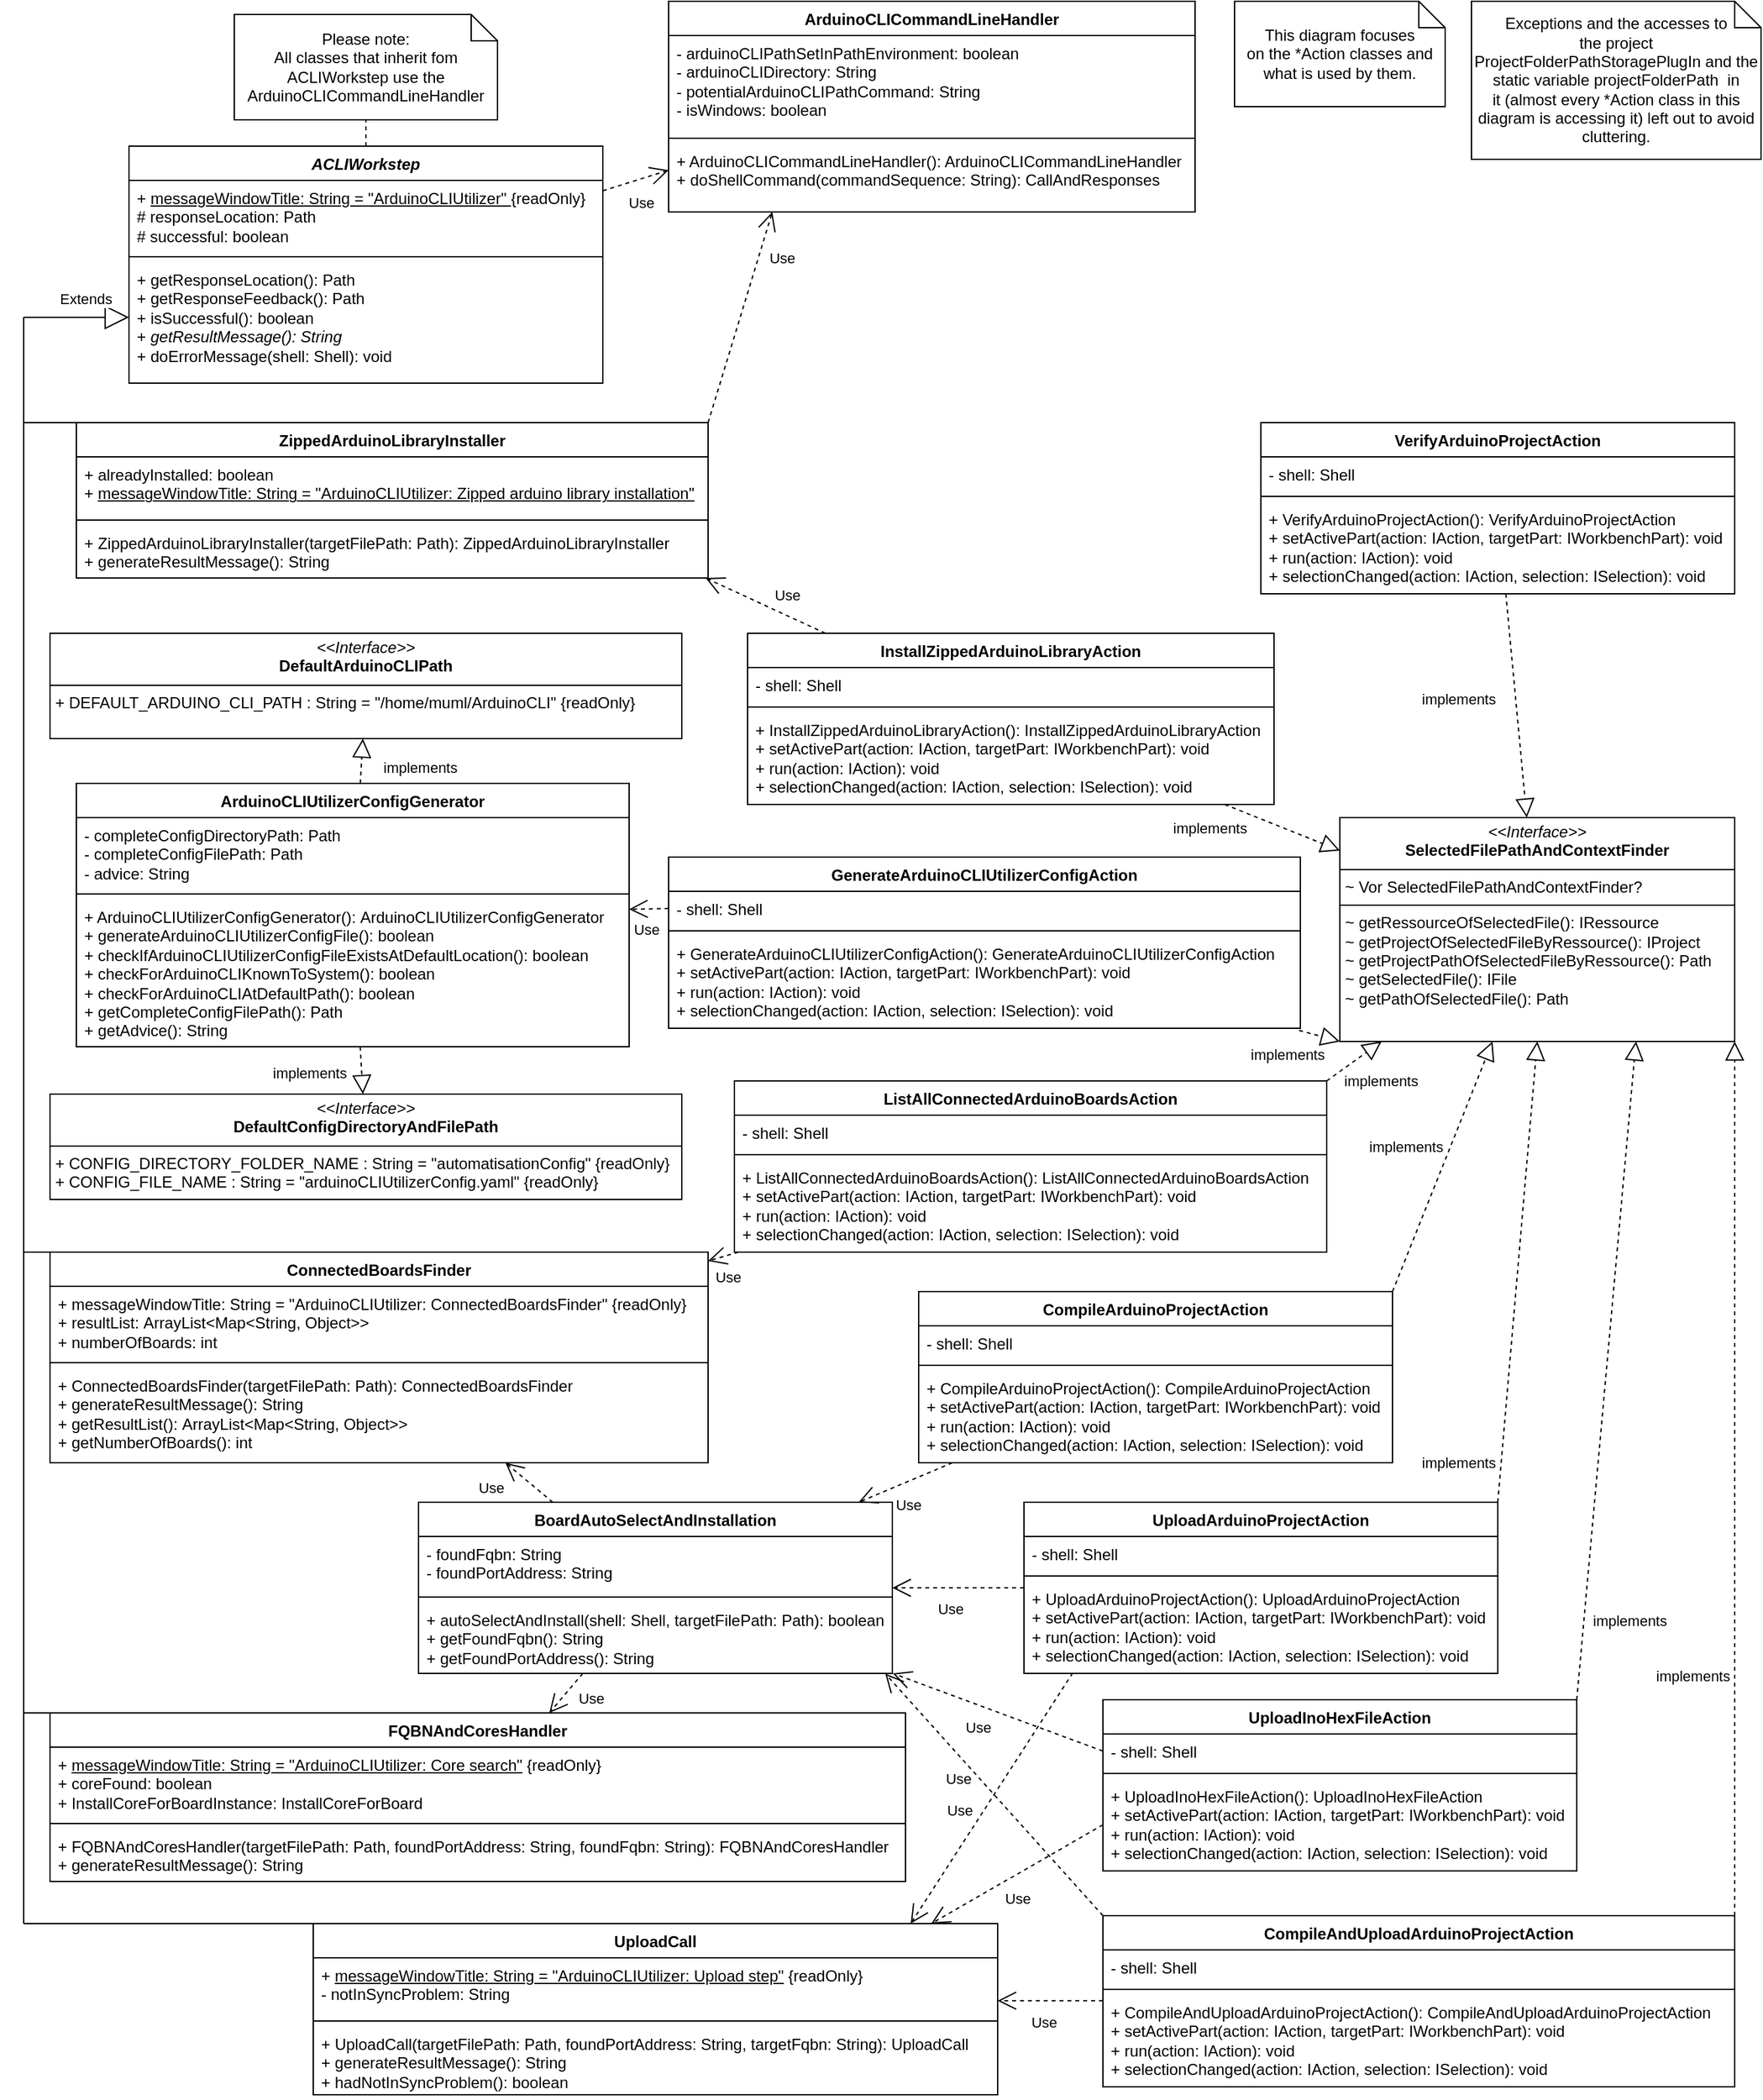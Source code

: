 <mxfile version="24.2.5" type="device">
  <diagram name="Page-1" id="c4acf3e9-155e-7222-9cf6-157b1a14988f">
    <mxGraphModel dx="712" dy="2029" grid="1" gridSize="10" guides="1" tooltips="1" connect="1" arrows="1" fold="1" page="1" pageScale="1" pageWidth="850" pageHeight="1100" background="none" math="0" shadow="0">
      <root>
        <mxCell id="0" />
        <mxCell id="1" parent="0" />
        <mxCell id="fb7qDsoBfBqJsrEPXAHY-73" value="&lt;p style=&quot;margin:0px;margin-top:4px;text-align:center;&quot;&gt;&lt;i&gt;&amp;lt;&amp;lt;Interface&amp;gt;&amp;gt;&lt;/i&gt;&lt;br&gt;&lt;b&gt;DefaultConfigDirectoryAndFilePath&lt;/b&gt;&lt;br&gt;&lt;/p&gt;&lt;hr size=&quot;1&quot; style=&quot;border-style:solid;&quot;&gt;&lt;p style=&quot;margin:0px;margin-left:4px;&quot;&gt;&lt;span style=&quot;background-color: initial;&quot;&gt;+ CONFIG_DIRECTORY_FOLDER_NAME : String = &quot;automatisationConfig&quot; {readOnly}&lt;/span&gt;&lt;br&gt;&lt;/p&gt;&lt;p style=&quot;margin:0px;margin-left:4px;&quot;&gt;+ CONFIG_FILE_NAME : String = &quot;arduinoCLIUtilizerConfig.yaml&quot; {readOnly}&lt;/p&gt;" style="verticalAlign=top;align=left;overflow=fill;html=1;whiteSpace=wrap;" parent="1" vertex="1">
          <mxGeometry x="1220" y="10" width="480" height="80" as="geometry" />
        </mxCell>
        <mxCell id="fb7qDsoBfBqJsrEPXAHY-100" value="This diagram focuses&lt;div&gt;on the *Action classes and what is used by them.&lt;/div&gt;" style="shape=note;size=20;whiteSpace=wrap;html=1;" parent="1" vertex="1">
          <mxGeometry x="2120" y="-820" width="160" height="80" as="geometry" />
        </mxCell>
        <mxCell id="fb7qDsoBfBqJsrEPXAHY-134" value="ConnectedBoardsFinder" style="swimlane;fontStyle=1;align=center;verticalAlign=top;childLayout=stackLayout;horizontal=1;startSize=26;horizontalStack=0;resizeParent=1;resizeParentMax=0;resizeLast=0;collapsible=1;marginBottom=0;whiteSpace=wrap;html=1;" parent="1" vertex="1">
          <mxGeometry x="1220" y="130" width="500" height="160" as="geometry" />
        </mxCell>
        <mxCell id="fb7qDsoBfBqJsrEPXAHY-135" value="+ messageWindowTitle: String = &quot;ArduinoCLIUtilizer: ConnectedBoardsFinder&quot; {readOnly}&lt;div&gt;+ resultList:&amp;nbsp;ArrayList&amp;lt;Map&amp;lt;String, Object&amp;gt;&amp;gt;&lt;/div&gt;&lt;div&gt;+ numberOfBoards: int&lt;/div&gt;" style="text;strokeColor=none;fillColor=none;align=left;verticalAlign=top;spacingLeft=4;spacingRight=4;overflow=hidden;rotatable=0;points=[[0,0.5],[1,0.5]];portConstraint=eastwest;whiteSpace=wrap;html=1;" parent="fb7qDsoBfBqJsrEPXAHY-134" vertex="1">
          <mxGeometry y="26" width="500" height="54" as="geometry" />
        </mxCell>
        <mxCell id="fb7qDsoBfBqJsrEPXAHY-136" value="" style="line;strokeWidth=1;fillColor=none;align=left;verticalAlign=middle;spacingTop=-1;spacingLeft=3;spacingRight=3;rotatable=0;labelPosition=right;points=[];portConstraint=eastwest;strokeColor=inherit;" parent="fb7qDsoBfBqJsrEPXAHY-134" vertex="1">
          <mxGeometry y="80" width="500" height="8" as="geometry" />
        </mxCell>
        <mxCell id="fb7qDsoBfBqJsrEPXAHY-137" value="+ ConnectedBoardsFinder(targetFilePath: Path): ConnectedBoardsFinder&lt;div&gt;+ generateResultMessage(): String&lt;br&gt;&lt;/div&gt;&lt;div&gt;+ getResultList():&amp;nbsp;ArrayList&amp;lt;Map&amp;lt;String, Object&amp;gt;&amp;gt;&lt;/div&gt;&lt;div&gt;+ getNumberOfBoards(): int&lt;/div&gt;" style="text;strokeColor=none;fillColor=none;align=left;verticalAlign=top;spacingLeft=4;spacingRight=4;overflow=hidden;rotatable=0;points=[[0,0.5],[1,0.5]];portConstraint=eastwest;whiteSpace=wrap;html=1;" parent="fb7qDsoBfBqJsrEPXAHY-134" vertex="1">
          <mxGeometry y="88" width="500" height="72" as="geometry" />
        </mxCell>
        <mxCell id="fb7qDsoBfBqJsrEPXAHY-140" value="FQBNAndCoresHandler" style="swimlane;fontStyle=1;align=center;verticalAlign=top;childLayout=stackLayout;horizontal=1;startSize=26;horizontalStack=0;resizeParent=1;resizeParentMax=0;resizeLast=0;collapsible=1;marginBottom=0;whiteSpace=wrap;html=1;" parent="1" vertex="1">
          <mxGeometry x="1220" y="480" width="650" height="128" as="geometry" />
        </mxCell>
        <mxCell id="fb7qDsoBfBqJsrEPXAHY-141" value="+ &lt;u&gt;messageWindowTitle: String = &quot;ArduinoCLIUtilizer: Core search&quot;&lt;/u&gt; {readOnly}&lt;div&gt;+ coreFound: boolean&lt;/div&gt;&lt;div&gt;+&amp;nbsp;InstallCoreForBoardInstance:&amp;nbsp;InstallCoreForBoard&lt;/div&gt;" style="text;strokeColor=none;fillColor=none;align=left;verticalAlign=top;spacingLeft=4;spacingRight=4;overflow=hidden;rotatable=0;points=[[0,0.5],[1,0.5]];portConstraint=eastwest;whiteSpace=wrap;html=1;" parent="fb7qDsoBfBqJsrEPXAHY-140" vertex="1">
          <mxGeometry y="26" width="650" height="54" as="geometry" />
        </mxCell>
        <mxCell id="fb7qDsoBfBqJsrEPXAHY-142" value="" style="line;strokeWidth=1;fillColor=none;align=left;verticalAlign=middle;spacingTop=-1;spacingLeft=3;spacingRight=3;rotatable=0;labelPosition=right;points=[];portConstraint=eastwest;strokeColor=inherit;" parent="fb7qDsoBfBqJsrEPXAHY-140" vertex="1">
          <mxGeometry y="80" width="650" height="8" as="geometry" />
        </mxCell>
        <mxCell id="fb7qDsoBfBqJsrEPXAHY-143" value="+ FQBNAndCoresHandler(targetFilePath: Path, foundPortAddress: String, foundFqbn: String): FQBNAndCoresHandler&lt;div&gt;+ generateResultMessage(): String&lt;br&gt;&lt;/div&gt;" style="text;strokeColor=none;fillColor=none;align=left;verticalAlign=top;spacingLeft=4;spacingRight=4;overflow=hidden;rotatable=0;points=[[0,0.5],[1,0.5]];portConstraint=eastwest;whiteSpace=wrap;html=1;" parent="fb7qDsoBfBqJsrEPXAHY-140" vertex="1">
          <mxGeometry y="88" width="650" height="40" as="geometry" />
        </mxCell>
        <mxCell id="fb7qDsoBfBqJsrEPXAHY-145" value="Please note:&lt;div&gt;All classes that inherit fom ACLIWorkstep use the ArduinoCLICommandLineHandler&lt;/div&gt;" style="shape=note;size=20;whiteSpace=wrap;html=1;" parent="1" vertex="1">
          <mxGeometry x="1360" y="-810" width="200" height="80" as="geometry" />
        </mxCell>
        <mxCell id="fb7qDsoBfBqJsrEPXAHY-147" value="" style="endArrow=none;dashed=1;html=1;rounded=0;" parent="1" source="PB90sreJ_Cs1K-A4sm1Q-88" target="fb7qDsoBfBqJsrEPXAHY-145" edge="1">
          <mxGeometry width="50" height="50" relative="1" as="geometry">
            <mxPoint x="400" y="-20" as="sourcePoint" />
            <mxPoint x="1140" y="260" as="targetPoint" />
          </mxGeometry>
        </mxCell>
        <mxCell id="PB90sreJ_Cs1K-A4sm1Q-1" value="ArduinoCLIUtilizerConfigGenerator" style="swimlane;fontStyle=1;align=center;verticalAlign=top;childLayout=stackLayout;horizontal=1;startSize=26;horizontalStack=0;resizeParent=1;resizeParentMax=0;resizeLast=0;collapsible=1;marginBottom=0;whiteSpace=wrap;html=1;" parent="1" vertex="1">
          <mxGeometry x="1240" y="-226" width="420" height="200" as="geometry" />
        </mxCell>
        <mxCell id="PB90sreJ_Cs1K-A4sm1Q-2" value="-&amp;nbsp;completeConfigDirectoryPath: Path&lt;div&gt;-&amp;nbsp;completeConfigFilePath: Path&lt;/div&gt;&lt;div&gt;- advice: String&lt;/div&gt;" style="text;strokeColor=none;fillColor=none;align=left;verticalAlign=top;spacingLeft=4;spacingRight=4;overflow=hidden;rotatable=0;points=[[0,0.5],[1,0.5]];portConstraint=eastwest;whiteSpace=wrap;html=1;" parent="PB90sreJ_Cs1K-A4sm1Q-1" vertex="1">
          <mxGeometry y="26" width="420" height="54" as="geometry" />
        </mxCell>
        <mxCell id="PB90sreJ_Cs1K-A4sm1Q-3" value="" style="line;strokeWidth=1;fillColor=none;align=left;verticalAlign=middle;spacingTop=-1;spacingLeft=3;spacingRight=3;rotatable=0;labelPosition=right;points=[];portConstraint=eastwest;strokeColor=inherit;" parent="PB90sreJ_Cs1K-A4sm1Q-1" vertex="1">
          <mxGeometry y="80" width="420" height="8" as="geometry" />
        </mxCell>
        <mxCell id="PB90sreJ_Cs1K-A4sm1Q-4" value="+ ArduinoCLIUtilizerConfigGenerator():&amp;nbsp;ArduinoCLIUtilizerConfigGenerator&lt;div&gt;+ generateArduinoCLIUtilizerConfigFile(): boolean&lt;/div&gt;&lt;div&gt;+ checkIfArduinoCLIUtilizerConfigFileExistsAtDefaultLocation(): boolean&lt;/div&gt;&lt;div&gt;+ checkForArduinoCLIKnownToSystem(): boolean&lt;br&gt;&lt;/div&gt;&lt;div&gt;+ checkForArduinoCLIAtDefaultPath(): boolean&lt;/div&gt;&lt;div&gt;+&amp;nbsp;getCompleteConfigFilePath(): Path&lt;/div&gt;+ getAdvice(): String" style="text;strokeColor=none;fillColor=none;align=left;verticalAlign=top;spacingLeft=4;spacingRight=4;overflow=hidden;rotatable=0;points=[[0,0.5],[1,0.5]];portConstraint=eastwest;whiteSpace=wrap;html=1;" parent="PB90sreJ_Cs1K-A4sm1Q-1" vertex="1">
          <mxGeometry y="88" width="420" height="112" as="geometry" />
        </mxCell>
        <mxCell id="PB90sreJ_Cs1K-A4sm1Q-5" value="implements" style="endArrow=block;dashed=1;endFill=0;endSize=12;html=1;rounded=0;verticalAlign=middle;" parent="1" source="PB90sreJ_Cs1K-A4sm1Q-1" target="fb7qDsoBfBqJsrEPXAHY-71" edge="1">
          <mxGeometry x="-0.158" y="-44" width="160" relative="1" as="geometry">
            <mxPoint x="1455.758" y="-230" as="sourcePoint" />
            <mxPoint x="890" y="-210" as="targetPoint" />
            <mxPoint as="offset" />
          </mxGeometry>
        </mxCell>
        <mxCell id="PB90sreJ_Cs1K-A4sm1Q-6" value="implements" style="endArrow=block;dashed=1;endFill=0;endSize=12;html=1;rounded=0;verticalAlign=middle;" parent="1" source="PB90sreJ_Cs1K-A4sm1Q-1" target="fb7qDsoBfBqJsrEPXAHY-73" edge="1">
          <mxGeometry y="-40" width="160" relative="1" as="geometry">
            <mxPoint x="1690" y="-250" as="sourcePoint" />
            <mxPoint x="1875" y="-430" as="targetPoint" />
            <mxPoint as="offset" />
          </mxGeometry>
        </mxCell>
        <mxCell id="PB90sreJ_Cs1K-A4sm1Q-7" value="GenerateArduinoCLIUtilizerConfigAction" style="swimlane;fontStyle=1;align=center;verticalAlign=top;childLayout=stackLayout;horizontal=1;startSize=26;horizontalStack=0;resizeParent=1;resizeParentMax=0;resizeLast=0;collapsible=1;marginBottom=0;whiteSpace=wrap;html=1;" parent="1" vertex="1">
          <mxGeometry x="1690" y="-170" width="480" height="130" as="geometry" />
        </mxCell>
        <mxCell id="PB90sreJ_Cs1K-A4sm1Q-8" value="- shell: Shell" style="text;strokeColor=none;fillColor=none;align=left;verticalAlign=top;spacingLeft=4;spacingRight=4;overflow=hidden;rotatable=0;points=[[0,0.5],[1,0.5]];portConstraint=eastwest;whiteSpace=wrap;html=1;" parent="PB90sreJ_Cs1K-A4sm1Q-7" vertex="1">
          <mxGeometry y="26" width="480" height="26" as="geometry" />
        </mxCell>
        <mxCell id="PB90sreJ_Cs1K-A4sm1Q-9" value="" style="line;strokeWidth=1;fillColor=none;align=left;verticalAlign=middle;spacingTop=-1;spacingLeft=3;spacingRight=3;rotatable=0;labelPosition=right;points=[];portConstraint=eastwest;strokeColor=inherit;" parent="PB90sreJ_Cs1K-A4sm1Q-7" vertex="1">
          <mxGeometry y="52" width="480" height="8" as="geometry" />
        </mxCell>
        <mxCell id="PB90sreJ_Cs1K-A4sm1Q-10" value="+ GenerateArduinoCLIUtilizerConfigAction():&amp;nbsp;GenerateArduinoCLIUtilizerConfigAction&lt;div&gt;+&amp;nbsp;setActivePart(action:&amp;nbsp;&lt;span style=&quot;background-color: initial;&quot;&gt;IAction&lt;/span&gt;&lt;span style=&quot;background-color: initial;&quot;&gt;, targetPart:&amp;nbsp;&lt;/span&gt;&lt;span style=&quot;background-color: initial;&quot;&gt;IWorkbenchPart&lt;/span&gt;&lt;span style=&quot;background-color: initial;&quot;&gt;): void&lt;/span&gt;&lt;/div&gt;&lt;div&gt;+ run(action:&amp;nbsp;&lt;span style=&quot;background-color: initial;&quot;&gt;IAction&lt;/span&gt;&lt;span style=&quot;background-color: initial;&quot;&gt;): void&lt;/span&gt;&lt;/div&gt;&lt;div&gt;+&amp;nbsp;selectionChanged(action:&amp;nbsp;&lt;span style=&quot;background-color: initial;&quot;&gt;IAction&lt;/span&gt;&lt;span style=&quot;background-color: initial;&quot;&gt;, selection:&amp;nbsp;&lt;/span&gt;&lt;span style=&quot;background-color: initial;&quot;&gt;ISelection&lt;/span&gt;&lt;span style=&quot;background-color: initial;&quot;&gt;): void&lt;/span&gt;&lt;/div&gt;" style="text;strokeColor=none;fillColor=none;align=left;verticalAlign=top;spacingLeft=4;spacingRight=4;overflow=hidden;rotatable=0;points=[[0,0.5],[1,0.5]];portConstraint=eastwest;whiteSpace=wrap;html=1;" parent="PB90sreJ_Cs1K-A4sm1Q-7" vertex="1">
          <mxGeometry y="60" width="480" height="70" as="geometry" />
        </mxCell>
        <mxCell id="PB90sreJ_Cs1K-A4sm1Q-11" value="Use" style="endArrow=open;endSize=12;dashed=1;html=1;rounded=0;exitX=0;exitY=0.5;exitDx=0;exitDy=0;" parent="1" source="PB90sreJ_Cs1K-A4sm1Q-8" target="PB90sreJ_Cs1K-A4sm1Q-1" edge="1">
          <mxGeometry x="0.12" y="16" width="160" relative="1" as="geometry">
            <mxPoint x="1550" y="-40" as="sourcePoint" />
            <mxPoint x="1590" y="-200" as="targetPoint" />
            <mxPoint as="offset" />
          </mxGeometry>
        </mxCell>
        <mxCell id="PB90sreJ_Cs1K-A4sm1Q-13" value="&lt;p style=&quot;margin:0px;margin-top:4px;text-align:center;&quot;&gt;&lt;i&gt;&amp;lt;&amp;lt;Interface&amp;gt;&amp;gt;&lt;/i&gt;&lt;br&gt;&lt;b&gt;SelectedFilePathAndContextFinder&lt;/b&gt;&lt;br&gt;&lt;/p&gt;&lt;hr size=&quot;1&quot; style=&quot;border-style:solid;&quot;&gt;&lt;p style=&quot;margin:0px;margin-left:4px;&quot;&gt;~ Vor&amp;nbsp;SelectedFilePathAndContextFinder?&lt;/p&gt;&lt;hr size=&quot;1&quot; style=&quot;border-style:solid;&quot;&gt;&lt;p style=&quot;margin:0px;margin-left:4px;&quot;&gt;~&amp;nbsp;&lt;span style=&quot;background-color: initial;&quot;&gt;getRessourceOfSelectedFile(): IRessource&lt;/span&gt;&lt;/p&gt;&lt;p style=&quot;margin:0px;margin-left:4px;&quot;&gt;&lt;span style=&quot;background-color: initial;&quot;&gt;~&amp;nbsp;&lt;/span&gt;&lt;span style=&quot;background-color: initial;&quot;&gt;getProjectOfSelectedFileByRessource(): IProject&lt;/span&gt;&lt;/p&gt;&lt;p style=&quot;margin:0px;margin-left:4px;&quot;&gt;&lt;span style=&quot;background-color: initial;&quot;&gt;~&amp;nbsp;&lt;/span&gt;&lt;span style=&quot;background-color: initial;&quot;&gt;getProjectPathOfSelectedFileByRessource(): Path&lt;/span&gt;&lt;/p&gt;&lt;p style=&quot;margin:0px;margin-left:4px;&quot;&gt;&lt;span style=&quot;background-color: initial;&quot;&gt;~&amp;nbsp;&lt;/span&gt;&lt;span style=&quot;background-color: initial;&quot;&gt;getSelectedFile(): IFile&lt;/span&gt;&lt;/p&gt;&lt;p style=&quot;margin:0px;margin-left:4px;&quot;&gt;&lt;span style=&quot;background-color: initial;&quot;&gt;~&amp;nbsp;&lt;/span&gt;&lt;span style=&quot;background-color: initial;&quot;&gt;getPathOfSelectedFile(): Path&lt;/span&gt;&lt;/p&gt;" style="verticalAlign=top;align=left;overflow=fill;html=1;whiteSpace=wrap;" parent="1" vertex="1">
          <mxGeometry x="2200" y="-200" width="300" height="170" as="geometry" />
        </mxCell>
        <mxCell id="PB90sreJ_Cs1K-A4sm1Q-15" value="implements" style="endArrow=block;dashed=1;endFill=0;endSize=12;html=1;rounded=0;entryX=0;entryY=1;entryDx=0;entryDy=0;verticalAlign=middle;exitX=0.998;exitY=1.023;exitDx=0;exitDy=0;exitPerimeter=0;" parent="1" source="PB90sreJ_Cs1K-A4sm1Q-10" target="PB90sreJ_Cs1K-A4sm1Q-13" edge="1">
          <mxGeometry x="-1" y="-20" width="160" relative="1" as="geometry">
            <mxPoint x="1860" y="-390" as="sourcePoint" />
            <mxPoint x="1875" y="-430" as="targetPoint" />
            <mxPoint x="-4" y="-1" as="offset" />
          </mxGeometry>
        </mxCell>
        <mxCell id="PB90sreJ_Cs1K-A4sm1Q-16" value="BoardAutoSelectAndInstallation" style="swimlane;fontStyle=1;align=center;verticalAlign=top;childLayout=stackLayout;horizontal=1;startSize=26;horizontalStack=0;resizeParent=1;resizeParentMax=0;resizeLast=0;collapsible=1;marginBottom=0;whiteSpace=wrap;html=1;" parent="1" vertex="1">
          <mxGeometry x="1500" y="320" width="360" height="130" as="geometry" />
        </mxCell>
        <mxCell id="PB90sreJ_Cs1K-A4sm1Q-17" value="&lt;div&gt;-&amp;nbsp;foundFqbn: String&lt;/div&gt;- foundPortAddress: String" style="text;strokeColor=none;fillColor=none;align=left;verticalAlign=top;spacingLeft=4;spacingRight=4;overflow=hidden;rotatable=0;points=[[0,0.5],[1,0.5]];portConstraint=eastwest;whiteSpace=wrap;html=1;" parent="PB90sreJ_Cs1K-A4sm1Q-16" vertex="1">
          <mxGeometry y="26" width="360" height="42" as="geometry" />
        </mxCell>
        <mxCell id="PB90sreJ_Cs1K-A4sm1Q-18" value="" style="line;strokeWidth=1;fillColor=none;align=left;verticalAlign=middle;spacingTop=-1;spacingLeft=3;spacingRight=3;rotatable=0;labelPosition=right;points=[];portConstraint=eastwest;strokeColor=inherit;" parent="PB90sreJ_Cs1K-A4sm1Q-16" vertex="1">
          <mxGeometry y="68" width="360" height="8" as="geometry" />
        </mxCell>
        <mxCell id="PB90sreJ_Cs1K-A4sm1Q-19" value="+ autoSelectAndInstall(shell: Shell, targetFilePath: Path):&amp;nbsp;boolean&lt;div&gt;+ getF&lt;span style=&quot;background-color: initial;&quot;&gt;oundFqbn(): String&lt;/span&gt;&lt;br&gt;&lt;/div&gt;&lt;div&gt;&lt;span style=&quot;background-color: initial;&quot;&gt;+ getF&lt;/span&gt;&lt;span style=&quot;background-color: initial;&quot;&gt;oundPortAddress(): String&lt;/span&gt;&lt;/div&gt;" style="text;strokeColor=none;fillColor=none;align=left;verticalAlign=top;spacingLeft=4;spacingRight=4;overflow=hidden;rotatable=0;points=[[0,0.5],[1,0.5]];portConstraint=eastwest;whiteSpace=wrap;html=1;" parent="PB90sreJ_Cs1K-A4sm1Q-16" vertex="1">
          <mxGeometry y="76" width="360" height="54" as="geometry" />
        </mxCell>
        <mxCell id="PB90sreJ_Cs1K-A4sm1Q-20" value="Use" style="endArrow=open;endSize=12;dashed=1;html=1;rounded=0;" parent="1" source="PB90sreJ_Cs1K-A4sm1Q-16" target="fb7qDsoBfBqJsrEPXAHY-134" edge="1">
          <mxGeometry x="0.827" y="22" width="160" relative="1" as="geometry">
            <mxPoint x="1540" y="180" as="sourcePoint" />
            <mxPoint x="1340" y="293" as="targetPoint" />
            <mxPoint as="offset" />
          </mxGeometry>
        </mxCell>
        <mxCell id="PB90sreJ_Cs1K-A4sm1Q-21" value="Use" style="endArrow=open;endSize=12;dashed=1;html=1;rounded=0;" parent="1" source="PB90sreJ_Cs1K-A4sm1Q-16" target="fb7qDsoBfBqJsrEPXAHY-140" edge="1">
          <mxGeometry x="-0.495" y="17" width="160" relative="1" as="geometry">
            <mxPoint x="1569" y="170" as="sourcePoint" />
            <mxPoint x="1350" y="303" as="targetPoint" />
            <mxPoint as="offset" />
          </mxGeometry>
        </mxCell>
        <mxCell id="PB90sreJ_Cs1K-A4sm1Q-22" value="CompileAndUploadArduinoProjectAction" style="swimlane;fontStyle=1;align=center;verticalAlign=top;childLayout=stackLayout;horizontal=1;startSize=26;horizontalStack=0;resizeParent=1;resizeParentMax=0;resizeLast=0;collapsible=1;marginBottom=0;whiteSpace=wrap;html=1;" parent="1" vertex="1">
          <mxGeometry x="2020" y="634" width="480" height="130" as="geometry" />
        </mxCell>
        <mxCell id="PB90sreJ_Cs1K-A4sm1Q-23" value="- shell: Shell" style="text;strokeColor=none;fillColor=none;align=left;verticalAlign=top;spacingLeft=4;spacingRight=4;overflow=hidden;rotatable=0;points=[[0,0.5],[1,0.5]];portConstraint=eastwest;whiteSpace=wrap;html=1;" parent="PB90sreJ_Cs1K-A4sm1Q-22" vertex="1">
          <mxGeometry y="26" width="480" height="26" as="geometry" />
        </mxCell>
        <mxCell id="PB90sreJ_Cs1K-A4sm1Q-24" value="" style="line;strokeWidth=1;fillColor=none;align=left;verticalAlign=middle;spacingTop=-1;spacingLeft=3;spacingRight=3;rotatable=0;labelPosition=right;points=[];portConstraint=eastwest;strokeColor=inherit;" parent="PB90sreJ_Cs1K-A4sm1Q-22" vertex="1">
          <mxGeometry y="52" width="480" height="8" as="geometry" />
        </mxCell>
        <mxCell id="PB90sreJ_Cs1K-A4sm1Q-25" value="+ CompileAndUploadArduinoProjectAction():&amp;nbsp;CompileAndUploadArduinoProjectAction&lt;div&gt;&lt;div&gt;+&amp;nbsp;setActivePart(action:&amp;nbsp;&lt;span style=&quot;background-color: initial;&quot;&gt;IAction&lt;/span&gt;&lt;span style=&quot;background-color: initial;&quot;&gt;, targetPart:&amp;nbsp;&lt;/span&gt;&lt;span style=&quot;background-color: initial;&quot;&gt;IWorkbenchPart&lt;/span&gt;&lt;span style=&quot;background-color: initial;&quot;&gt;): void&lt;/span&gt;&lt;/div&gt;&lt;div&gt;+ run(action:&amp;nbsp;&lt;span style=&quot;background-color: initial;&quot;&gt;IAction&lt;/span&gt;&lt;span style=&quot;background-color: initial;&quot;&gt;): void&lt;/span&gt;&lt;/div&gt;&lt;div&gt;+&amp;nbsp;selectionChanged(action:&amp;nbsp;&lt;span style=&quot;background-color: initial;&quot;&gt;IAction&lt;/span&gt;&lt;span style=&quot;background-color: initial;&quot;&gt;, selection:&amp;nbsp;&lt;/span&gt;&lt;span style=&quot;background-color: initial;&quot;&gt;ISelection&lt;/span&gt;&lt;span style=&quot;background-color: initial;&quot;&gt;): void&lt;/span&gt;&lt;/div&gt;&lt;/div&gt;" style="text;strokeColor=none;fillColor=none;align=left;verticalAlign=top;spacingLeft=4;spacingRight=4;overflow=hidden;rotatable=0;points=[[0,0.5],[1,0.5]];portConstraint=eastwest;whiteSpace=wrap;html=1;" parent="PB90sreJ_Cs1K-A4sm1Q-22" vertex="1">
          <mxGeometry y="60" width="480" height="70" as="geometry" />
        </mxCell>
        <mxCell id="PB90sreJ_Cs1K-A4sm1Q-27" value="Use" style="endArrow=open;endSize=12;dashed=1;html=1;rounded=0;exitX=0;exitY=0;exitDx=0;exitDy=0;entryX=0.985;entryY=1.003;entryDx=0;entryDy=0;entryPerimeter=0;" parent="1" source="PB90sreJ_Cs1K-A4sm1Q-22" target="PB90sreJ_Cs1K-A4sm1Q-19" edge="1">
          <mxGeometry x="0.22" y="12" width="160" relative="1" as="geometry">
            <mxPoint x="1570" y="448" as="sourcePoint" />
            <mxPoint x="1490" y="450" as="targetPoint" />
            <mxPoint as="offset" />
          </mxGeometry>
        </mxCell>
        <mxCell id="PB90sreJ_Cs1K-A4sm1Q-28" value="CompileArduinoProjectAction" style="swimlane;fontStyle=1;align=center;verticalAlign=top;childLayout=stackLayout;horizontal=1;startSize=26;horizontalStack=0;resizeParent=1;resizeParentMax=0;resizeLast=0;collapsible=1;marginBottom=0;whiteSpace=wrap;html=1;" parent="1" vertex="1">
          <mxGeometry x="1880" y="160" width="360" height="130" as="geometry" />
        </mxCell>
        <mxCell id="PB90sreJ_Cs1K-A4sm1Q-29" value="- shell: Shell" style="text;strokeColor=none;fillColor=none;align=left;verticalAlign=top;spacingLeft=4;spacingRight=4;overflow=hidden;rotatable=0;points=[[0,0.5],[1,0.5]];portConstraint=eastwest;whiteSpace=wrap;html=1;" parent="PB90sreJ_Cs1K-A4sm1Q-28" vertex="1">
          <mxGeometry y="26" width="360" height="26" as="geometry" />
        </mxCell>
        <mxCell id="PB90sreJ_Cs1K-A4sm1Q-30" value="" style="line;strokeWidth=1;fillColor=none;align=left;verticalAlign=middle;spacingTop=-1;spacingLeft=3;spacingRight=3;rotatable=0;labelPosition=right;points=[];portConstraint=eastwest;strokeColor=inherit;" parent="PB90sreJ_Cs1K-A4sm1Q-28" vertex="1">
          <mxGeometry y="52" width="360" height="8" as="geometry" />
        </mxCell>
        <mxCell id="PB90sreJ_Cs1K-A4sm1Q-31" value="+ CompileArduinoProjectAction():&amp;nbsp;CompileArduinoProjectAction&lt;div&gt;&lt;div&gt;+&amp;nbsp;setActivePart(action:&amp;nbsp;&lt;span style=&quot;background-color: initial;&quot;&gt;IAction&lt;/span&gt;&lt;span style=&quot;background-color: initial;&quot;&gt;, targetPart:&amp;nbsp;&lt;/span&gt;&lt;span style=&quot;background-color: initial;&quot;&gt;IWorkbenchPart&lt;/span&gt;&lt;span style=&quot;background-color: initial;&quot;&gt;): void&lt;/span&gt;&lt;/div&gt;&lt;div&gt;+ run(action:&amp;nbsp;&lt;span style=&quot;background-color: initial;&quot;&gt;IAction&lt;/span&gt;&lt;span style=&quot;background-color: initial;&quot;&gt;): void&lt;/span&gt;&lt;/div&gt;&lt;div&gt;+&amp;nbsp;selectionChanged(action:&amp;nbsp;&lt;span style=&quot;background-color: initial;&quot;&gt;IAction&lt;/span&gt;&lt;span style=&quot;background-color: initial;&quot;&gt;, selection:&amp;nbsp;&lt;/span&gt;&lt;span style=&quot;background-color: initial;&quot;&gt;ISelection&lt;/span&gt;&lt;span style=&quot;background-color: initial;&quot;&gt;): void&lt;/span&gt;&lt;/div&gt;&lt;/div&gt;" style="text;strokeColor=none;fillColor=none;align=left;verticalAlign=top;spacingLeft=4;spacingRight=4;overflow=hidden;rotatable=0;points=[[0,0.5],[1,0.5]];portConstraint=eastwest;whiteSpace=wrap;html=1;" parent="PB90sreJ_Cs1K-A4sm1Q-28" vertex="1">
          <mxGeometry y="60" width="360" height="70" as="geometry" />
        </mxCell>
        <mxCell id="PB90sreJ_Cs1K-A4sm1Q-32" value="Use" style="endArrow=open;endSize=12;dashed=1;html=1;rounded=0;" parent="1" source="PB90sreJ_Cs1K-A4sm1Q-28" target="PB90sreJ_Cs1K-A4sm1Q-16" edge="1">
          <mxGeometry x="0.12" y="16" width="160" relative="1" as="geometry">
            <mxPoint x="1891" y="140" as="sourcePoint" />
            <mxPoint x="1670" y="250" as="targetPoint" />
            <mxPoint as="offset" />
          </mxGeometry>
        </mxCell>
        <mxCell id="PB90sreJ_Cs1K-A4sm1Q-33" value="ZippedArduinoLibraryInstaller" style="swimlane;fontStyle=1;align=center;verticalAlign=top;childLayout=stackLayout;horizontal=1;startSize=26;horizontalStack=0;resizeParent=1;resizeParentMax=0;resizeLast=0;collapsible=1;marginBottom=0;whiteSpace=wrap;html=1;" parent="1" vertex="1">
          <mxGeometry x="1240" y="-500" width="480" height="118" as="geometry" />
        </mxCell>
        <mxCell id="PB90sreJ_Cs1K-A4sm1Q-34" value="+&amp;nbsp;&lt;span style=&quot;background-color: initial;&quot;&gt;alreadyInstalled: boolean&lt;/span&gt;&lt;div&gt;+&amp;nbsp;&lt;u&gt;messageWindowTitle:&amp;nbsp;String =&amp;nbsp;&quot;ArduinoCLIUtilizer: Zipped arduino library installation&quot;&lt;/u&gt;&lt;/div&gt;" style="text;strokeColor=none;fillColor=none;align=left;verticalAlign=top;spacingLeft=4;spacingRight=4;overflow=hidden;rotatable=0;points=[[0,0.5],[1,0.5]];portConstraint=eastwest;whiteSpace=wrap;html=1;" parent="PB90sreJ_Cs1K-A4sm1Q-33" vertex="1">
          <mxGeometry y="26" width="480" height="44" as="geometry" />
        </mxCell>
        <mxCell id="PB90sreJ_Cs1K-A4sm1Q-35" value="" style="line;strokeWidth=1;fillColor=none;align=left;verticalAlign=middle;spacingTop=-1;spacingLeft=3;spacingRight=3;rotatable=0;labelPosition=right;points=[];portConstraint=eastwest;strokeColor=inherit;" parent="PB90sreJ_Cs1K-A4sm1Q-33" vertex="1">
          <mxGeometry y="70" width="480" height="8" as="geometry" />
        </mxCell>
        <mxCell id="PB90sreJ_Cs1K-A4sm1Q-36" value="+ ZippedArduinoLibraryInstaller(targetFilePath: Path):&amp;nbsp;ZippedArduinoLibraryInstaller&lt;div&gt;+ generateResultMessage(): String&lt;br&gt;&lt;/div&gt;" style="text;strokeColor=none;fillColor=none;align=left;verticalAlign=top;spacingLeft=4;spacingRight=4;overflow=hidden;rotatable=0;points=[[0,0.5],[1,0.5]];portConstraint=eastwest;whiteSpace=wrap;html=1;" parent="PB90sreJ_Cs1K-A4sm1Q-33" vertex="1">
          <mxGeometry y="78" width="480" height="40" as="geometry" />
        </mxCell>
        <mxCell id="PB90sreJ_Cs1K-A4sm1Q-38" value="ListAllConnectedArduinoBoardsAction" style="swimlane;fontStyle=1;align=center;verticalAlign=top;childLayout=stackLayout;horizontal=1;startSize=26;horizontalStack=0;resizeParent=1;resizeParentMax=0;resizeLast=0;collapsible=1;marginBottom=0;whiteSpace=wrap;html=1;" parent="1" vertex="1">
          <mxGeometry x="1740" width="450" height="130" as="geometry" />
        </mxCell>
        <mxCell id="PB90sreJ_Cs1K-A4sm1Q-39" value="- shell: Shell" style="text;strokeColor=none;fillColor=none;align=left;verticalAlign=top;spacingLeft=4;spacingRight=4;overflow=hidden;rotatable=0;points=[[0,0.5],[1,0.5]];portConstraint=eastwest;whiteSpace=wrap;html=1;" parent="PB90sreJ_Cs1K-A4sm1Q-38" vertex="1">
          <mxGeometry y="26" width="450" height="26" as="geometry" />
        </mxCell>
        <mxCell id="PB90sreJ_Cs1K-A4sm1Q-40" value="" style="line;strokeWidth=1;fillColor=none;align=left;verticalAlign=middle;spacingTop=-1;spacingLeft=3;spacingRight=3;rotatable=0;labelPosition=right;points=[];portConstraint=eastwest;strokeColor=inherit;" parent="PB90sreJ_Cs1K-A4sm1Q-38" vertex="1">
          <mxGeometry y="52" width="450" height="8" as="geometry" />
        </mxCell>
        <mxCell id="PB90sreJ_Cs1K-A4sm1Q-41" value="+ ListAllConnectedArduinoBoardsAction():&amp;nbsp;ListAllConnectedArduinoBoardsAction&lt;div&gt;&lt;div&gt;+&amp;nbsp;setActivePart(action:&amp;nbsp;&lt;span style=&quot;background-color: initial;&quot;&gt;IAction&lt;/span&gt;&lt;span style=&quot;background-color: initial;&quot;&gt;, targetPart:&amp;nbsp;&lt;/span&gt;&lt;span style=&quot;background-color: initial;&quot;&gt;IWorkbenchPart&lt;/span&gt;&lt;span style=&quot;background-color: initial;&quot;&gt;): void&lt;/span&gt;&lt;/div&gt;&lt;div&gt;+ run(action:&amp;nbsp;&lt;span style=&quot;background-color: initial;&quot;&gt;IAction&lt;/span&gt;&lt;span style=&quot;background-color: initial;&quot;&gt;): void&lt;/span&gt;&lt;/div&gt;&lt;div&gt;+&amp;nbsp;selectionChanged(action:&amp;nbsp;&lt;span style=&quot;background-color: initial;&quot;&gt;IAction&lt;/span&gt;&lt;span style=&quot;background-color: initial;&quot;&gt;, selection:&amp;nbsp;&lt;/span&gt;&lt;span style=&quot;background-color: initial;&quot;&gt;ISelection&lt;/span&gt;&lt;span style=&quot;background-color: initial;&quot;&gt;): void&lt;/span&gt;&lt;/div&gt;&lt;/div&gt;" style="text;strokeColor=none;fillColor=none;align=left;verticalAlign=top;spacingLeft=4;spacingRight=4;overflow=hidden;rotatable=0;points=[[0,0.5],[1,0.5]];portConstraint=eastwest;whiteSpace=wrap;html=1;" parent="PB90sreJ_Cs1K-A4sm1Q-38" vertex="1">
          <mxGeometry y="60" width="450" height="70" as="geometry" />
        </mxCell>
        <mxCell id="PB90sreJ_Cs1K-A4sm1Q-43" value="Use" style="endArrow=open;endSize=12;dashed=1;html=1;rounded=0;" parent="1" source="PB90sreJ_Cs1K-A4sm1Q-38" target="fb7qDsoBfBqJsrEPXAHY-134" edge="1">
          <mxGeometry x="0.12" y="16" width="160" relative="1" as="geometry">
            <mxPoint x="1428" y="326" as="sourcePoint" />
            <mxPoint x="1351" y="330" as="targetPoint" />
            <mxPoint as="offset" />
          </mxGeometry>
        </mxCell>
        <mxCell id="PB90sreJ_Cs1K-A4sm1Q-44" value="UploadArduinoProjectAction" style="swimlane;fontStyle=1;align=center;verticalAlign=top;childLayout=stackLayout;horizontal=1;startSize=26;horizontalStack=0;resizeParent=1;resizeParentMax=0;resizeLast=0;collapsible=1;marginBottom=0;whiteSpace=wrap;html=1;" parent="1" vertex="1">
          <mxGeometry x="1960" y="320" width="360" height="130" as="geometry" />
        </mxCell>
        <mxCell id="PB90sreJ_Cs1K-A4sm1Q-45" value="- shell: Shell" style="text;strokeColor=none;fillColor=none;align=left;verticalAlign=top;spacingLeft=4;spacingRight=4;overflow=hidden;rotatable=0;points=[[0,0.5],[1,0.5]];portConstraint=eastwest;whiteSpace=wrap;html=1;" parent="PB90sreJ_Cs1K-A4sm1Q-44" vertex="1">
          <mxGeometry y="26" width="360" height="26" as="geometry" />
        </mxCell>
        <mxCell id="PB90sreJ_Cs1K-A4sm1Q-46" value="" style="line;strokeWidth=1;fillColor=none;align=left;verticalAlign=middle;spacingTop=-1;spacingLeft=3;spacingRight=3;rotatable=0;labelPosition=right;points=[];portConstraint=eastwest;strokeColor=inherit;" parent="PB90sreJ_Cs1K-A4sm1Q-44" vertex="1">
          <mxGeometry y="52" width="360" height="8" as="geometry" />
        </mxCell>
        <mxCell id="PB90sreJ_Cs1K-A4sm1Q-47" value="+ UploadArduinoProjectAction():&amp;nbsp;UploadArduinoProjectAction&lt;div&gt;&lt;div&gt;+&amp;nbsp;setActivePart(action:&amp;nbsp;&lt;span style=&quot;background-color: initial;&quot;&gt;IAction&lt;/span&gt;&lt;span style=&quot;background-color: initial;&quot;&gt;, targetPart:&amp;nbsp;&lt;/span&gt;&lt;span style=&quot;background-color: initial;&quot;&gt;IWorkbenchPart&lt;/span&gt;&lt;span style=&quot;background-color: initial;&quot;&gt;): void&lt;/span&gt;&lt;/div&gt;&lt;div&gt;+ run(action:&amp;nbsp;&lt;span style=&quot;background-color: initial;&quot;&gt;IAction&lt;/span&gt;&lt;span style=&quot;background-color: initial;&quot;&gt;): void&lt;/span&gt;&lt;/div&gt;&lt;div&gt;+&amp;nbsp;selectionChanged(action:&amp;nbsp;&lt;span style=&quot;background-color: initial;&quot;&gt;IAction&lt;/span&gt;&lt;span style=&quot;background-color: initial;&quot;&gt;, selection:&amp;nbsp;&lt;/span&gt;&lt;span style=&quot;background-color: initial;&quot;&gt;ISelection&lt;/span&gt;&lt;span style=&quot;background-color: initial;&quot;&gt;): void&lt;/span&gt;&lt;/div&gt;&lt;/div&gt;" style="text;strokeColor=none;fillColor=none;align=left;verticalAlign=top;spacingLeft=4;spacingRight=4;overflow=hidden;rotatable=0;points=[[0,0.5],[1,0.5]];portConstraint=eastwest;whiteSpace=wrap;html=1;" parent="PB90sreJ_Cs1K-A4sm1Q-44" vertex="1">
          <mxGeometry y="60" width="360" height="70" as="geometry" />
        </mxCell>
        <mxCell id="PB90sreJ_Cs1K-A4sm1Q-49" value="Use" style="endArrow=open;endSize=12;dashed=1;html=1;rounded=0;" parent="1" source="PB90sreJ_Cs1K-A4sm1Q-44" target="PB90sreJ_Cs1K-A4sm1Q-16" edge="1">
          <mxGeometry x="0.12" y="16" width="160" relative="1" as="geometry">
            <mxPoint x="1890" y="505" as="sourcePoint" />
            <mxPoint x="1660" y="380" as="targetPoint" />
            <mxPoint as="offset" />
          </mxGeometry>
        </mxCell>
        <mxCell id="PB90sreJ_Cs1K-A4sm1Q-50" value="UploadCall" style="swimlane;fontStyle=1;align=center;verticalAlign=top;childLayout=stackLayout;horizontal=1;startSize=26;horizontalStack=0;resizeParent=1;resizeParentMax=0;resizeLast=0;collapsible=1;marginBottom=0;whiteSpace=wrap;html=1;" parent="1" vertex="1">
          <mxGeometry x="1420" y="640" width="520" height="130" as="geometry" />
        </mxCell>
        <mxCell id="PB90sreJ_Cs1K-A4sm1Q-51" value="+ &lt;u&gt;messageWindowTitle: String = &quot;ArduinoCLIUtilizer: Upload step&quot;&lt;/u&gt; {readOnly}&lt;div&gt;-&amp;nbsp;notInSyncProblem: String&lt;/div&gt;" style="text;strokeColor=none;fillColor=none;align=left;verticalAlign=top;spacingLeft=4;spacingRight=4;overflow=hidden;rotatable=0;points=[[0,0.5],[1,0.5]];portConstraint=eastwest;whiteSpace=wrap;html=1;" parent="PB90sreJ_Cs1K-A4sm1Q-50" vertex="1">
          <mxGeometry y="26" width="520" height="44" as="geometry" />
        </mxCell>
        <mxCell id="PB90sreJ_Cs1K-A4sm1Q-52" value="" style="line;strokeWidth=1;fillColor=none;align=left;verticalAlign=middle;spacingTop=-1;spacingLeft=3;spacingRight=3;rotatable=0;labelPosition=right;points=[];portConstraint=eastwest;strokeColor=inherit;" parent="PB90sreJ_Cs1K-A4sm1Q-50" vertex="1">
          <mxGeometry y="70" width="520" height="8" as="geometry" />
        </mxCell>
        <mxCell id="PB90sreJ_Cs1K-A4sm1Q-53" value="+ UploadCall(targetFilePath: Path, foundPortAddress: String, targetFqbn: String): UploadCall&lt;div&gt;+ generateResultMessage(): String&lt;br&gt;&lt;/div&gt;&lt;div&gt;+&amp;nbsp;hadNotInSyncProblem(): boolean&lt;/div&gt;" style="text;strokeColor=none;fillColor=none;align=left;verticalAlign=top;spacingLeft=4;spacingRight=4;overflow=hidden;rotatable=0;points=[[0,0.5],[1,0.5]];portConstraint=eastwest;whiteSpace=wrap;html=1;" parent="PB90sreJ_Cs1K-A4sm1Q-50" vertex="1">
          <mxGeometry y="78" width="520" height="52" as="geometry" />
        </mxCell>
        <mxCell id="PB90sreJ_Cs1K-A4sm1Q-54" value="Use" style="endArrow=open;endSize=12;dashed=1;html=1;rounded=0;exitX=0.103;exitY=0.994;exitDx=0;exitDy=0;exitPerimeter=0;entryX=0.873;entryY=0;entryDx=0;entryDy=0;entryPerimeter=0;" parent="1" source="PB90sreJ_Cs1K-A4sm1Q-47" target="PB90sreJ_Cs1K-A4sm1Q-50" edge="1">
          <mxGeometry x="0.188" y="-16" width="160" relative="1" as="geometry">
            <mxPoint x="1890" y="364" as="sourcePoint" />
            <mxPoint x="1790" y="346" as="targetPoint" />
            <mxPoint as="offset" />
          </mxGeometry>
        </mxCell>
        <mxCell id="PB90sreJ_Cs1K-A4sm1Q-55" value="Use" style="endArrow=open;endSize=12;dashed=1;html=1;rounded=0;" parent="1" edge="1">
          <mxGeometry x="0.12" y="16" width="160" relative="1" as="geometry">
            <mxPoint x="2020" y="698.58" as="sourcePoint" />
            <mxPoint x="1940" y="698.58" as="targetPoint" />
            <mxPoint as="offset" />
          </mxGeometry>
        </mxCell>
        <mxCell id="PB90sreJ_Cs1K-A4sm1Q-56" value="UploadInoHexFileAction" style="swimlane;fontStyle=1;align=center;verticalAlign=top;childLayout=stackLayout;horizontal=1;startSize=26;horizontalStack=0;resizeParent=1;resizeParentMax=0;resizeLast=0;collapsible=1;marginBottom=0;whiteSpace=wrap;html=1;" parent="1" vertex="1">
          <mxGeometry x="2020" y="470" width="360" height="130" as="geometry" />
        </mxCell>
        <mxCell id="PB90sreJ_Cs1K-A4sm1Q-57" value="- shell: Shell" style="text;strokeColor=none;fillColor=none;align=left;verticalAlign=top;spacingLeft=4;spacingRight=4;overflow=hidden;rotatable=0;points=[[0,0.5],[1,0.5]];portConstraint=eastwest;whiteSpace=wrap;html=1;" parent="PB90sreJ_Cs1K-A4sm1Q-56" vertex="1">
          <mxGeometry y="26" width="360" height="26" as="geometry" />
        </mxCell>
        <mxCell id="PB90sreJ_Cs1K-A4sm1Q-58" value="" style="line;strokeWidth=1;fillColor=none;align=left;verticalAlign=middle;spacingTop=-1;spacingLeft=3;spacingRight=3;rotatable=0;labelPosition=right;points=[];portConstraint=eastwest;strokeColor=inherit;" parent="PB90sreJ_Cs1K-A4sm1Q-56" vertex="1">
          <mxGeometry y="52" width="360" height="8" as="geometry" />
        </mxCell>
        <mxCell id="PB90sreJ_Cs1K-A4sm1Q-59" value="+ UploadInoHexFileAction():&amp;nbsp;UploadInoHexFileAction&lt;div&gt;&lt;div&gt;+&amp;nbsp;setActivePart(action:&amp;nbsp;&lt;span style=&quot;background-color: initial;&quot;&gt;IAction&lt;/span&gt;&lt;span style=&quot;background-color: initial;&quot;&gt;, targetPart:&amp;nbsp;&lt;/span&gt;&lt;span style=&quot;background-color: initial;&quot;&gt;IWorkbenchPart&lt;/span&gt;&lt;span style=&quot;background-color: initial;&quot;&gt;): void&lt;/span&gt;&lt;/div&gt;&lt;div&gt;+ run(action:&amp;nbsp;&lt;span style=&quot;background-color: initial;&quot;&gt;IAction&lt;/span&gt;&lt;span style=&quot;background-color: initial;&quot;&gt;): void&lt;/span&gt;&lt;/div&gt;&lt;div&gt;+&amp;nbsp;selectionChanged(action:&amp;nbsp;&lt;span style=&quot;background-color: initial;&quot;&gt;IAction&lt;/span&gt;&lt;span style=&quot;background-color: initial;&quot;&gt;, selection:&amp;nbsp;&lt;/span&gt;&lt;span style=&quot;background-color: initial;&quot;&gt;ISelection&lt;/span&gt;&lt;span style=&quot;background-color: initial;&quot;&gt;): void&lt;/span&gt;&lt;/div&gt;&lt;/div&gt;" style="text;strokeColor=none;fillColor=none;align=left;verticalAlign=top;spacingLeft=4;spacingRight=4;overflow=hidden;rotatable=0;points=[[0,0.5],[1,0.5]];portConstraint=eastwest;whiteSpace=wrap;html=1;" parent="PB90sreJ_Cs1K-A4sm1Q-56" vertex="1">
          <mxGeometry y="60" width="360" height="70" as="geometry" />
        </mxCell>
        <mxCell id="PB90sreJ_Cs1K-A4sm1Q-60" value="Use" style="endArrow=open;endSize=12;dashed=1;html=1;rounded=0;exitX=0;exitY=0.5;exitDx=0;exitDy=0;entryX=1.001;entryY=1;entryDx=0;entryDy=0;entryPerimeter=0;" parent="1" source="PB90sreJ_Cs1K-A4sm1Q-57" target="PB90sreJ_Cs1K-A4sm1Q-19" edge="1">
          <mxGeometry x="0.12" y="16" width="160" relative="1" as="geometry">
            <mxPoint x="1890" y="630" as="sourcePoint" />
            <mxPoint x="1637" y="380" as="targetPoint" />
            <mxPoint as="offset" />
          </mxGeometry>
        </mxCell>
        <mxCell id="PB90sreJ_Cs1K-A4sm1Q-61" value="Use" style="endArrow=open;endSize=12;dashed=1;html=1;rounded=0;exitX=0;exitY=0.5;exitDx=0;exitDy=0;entryX=0.903;entryY=0;entryDx=0;entryDy=0;entryPerimeter=0;" parent="1" source="PB90sreJ_Cs1K-A4sm1Q-59" target="PB90sreJ_Cs1K-A4sm1Q-50" edge="1">
          <mxGeometry x="0.12" y="16" width="160" relative="1" as="geometry">
            <mxPoint x="1890" y="425" as="sourcePoint" />
            <mxPoint x="1656" y="630" as="targetPoint" />
            <mxPoint as="offset" />
          </mxGeometry>
        </mxCell>
        <mxCell id="PB90sreJ_Cs1K-A4sm1Q-62" value="VerifyArduinoProjectAction" style="swimlane;fontStyle=1;align=center;verticalAlign=top;childLayout=stackLayout;horizontal=1;startSize=26;horizontalStack=0;resizeParent=1;resizeParentMax=0;resizeLast=0;collapsible=1;marginBottom=0;whiteSpace=wrap;html=1;" parent="1" vertex="1">
          <mxGeometry x="2140" y="-500" width="360" height="130" as="geometry" />
        </mxCell>
        <mxCell id="PB90sreJ_Cs1K-A4sm1Q-63" value="- shell: Shell" style="text;strokeColor=none;fillColor=none;align=left;verticalAlign=top;spacingLeft=4;spacingRight=4;overflow=hidden;rotatable=0;points=[[0,0.5],[1,0.5]];portConstraint=eastwest;whiteSpace=wrap;html=1;" parent="PB90sreJ_Cs1K-A4sm1Q-62" vertex="1">
          <mxGeometry y="26" width="360" height="26" as="geometry" />
        </mxCell>
        <mxCell id="PB90sreJ_Cs1K-A4sm1Q-64" value="" style="line;strokeWidth=1;fillColor=none;align=left;verticalAlign=middle;spacingTop=-1;spacingLeft=3;spacingRight=3;rotatable=0;labelPosition=right;points=[];portConstraint=eastwest;strokeColor=inherit;" parent="PB90sreJ_Cs1K-A4sm1Q-62" vertex="1">
          <mxGeometry y="52" width="360" height="8" as="geometry" />
        </mxCell>
        <mxCell id="PB90sreJ_Cs1K-A4sm1Q-65" value="+ VerifyArduinoProjectAction():&amp;nbsp;VerifyArduinoProjectAction&lt;div&gt;&lt;div&gt;&lt;div&gt;+&amp;nbsp;setActivePart(action:&amp;nbsp;&lt;span style=&quot;background-color: initial;&quot;&gt;IAction&lt;/span&gt;&lt;span style=&quot;background-color: initial;&quot;&gt;, targetPart:&amp;nbsp;&lt;/span&gt;&lt;span style=&quot;background-color: initial;&quot;&gt;IWorkbenchPart&lt;/span&gt;&lt;span style=&quot;background-color: initial;&quot;&gt;): void&lt;/span&gt;&lt;/div&gt;&lt;div&gt;+ run(action:&amp;nbsp;&lt;span style=&quot;background-color: initial;&quot;&gt;IAction&lt;/span&gt;&lt;span style=&quot;background-color: initial;&quot;&gt;): void&lt;/span&gt;&lt;/div&gt;&lt;div&gt;+&amp;nbsp;selectionChanged(action:&amp;nbsp;&lt;span style=&quot;background-color: initial;&quot;&gt;IAction&lt;/span&gt;&lt;span style=&quot;background-color: initial;&quot;&gt;, selection:&amp;nbsp;&lt;/span&gt;&lt;span style=&quot;background-color: initial;&quot;&gt;ISelection&lt;/span&gt;&lt;span style=&quot;background-color: initial;&quot;&gt;): void&lt;/span&gt;&lt;/div&gt;&lt;/div&gt;&lt;/div&gt;" style="text;strokeColor=none;fillColor=none;align=left;verticalAlign=top;spacingLeft=4;spacingRight=4;overflow=hidden;rotatable=0;points=[[0,0.5],[1,0.5]];portConstraint=eastwest;whiteSpace=wrap;html=1;" parent="PB90sreJ_Cs1K-A4sm1Q-62" vertex="1">
          <mxGeometry y="60" width="360" height="70" as="geometry" />
        </mxCell>
        <mxCell id="PB90sreJ_Cs1K-A4sm1Q-66" value="InstallZippedArduinoLibraryAction" style="swimlane;fontStyle=1;align=center;verticalAlign=top;childLayout=stackLayout;horizontal=1;startSize=26;horizontalStack=0;resizeParent=1;resizeParentMax=0;resizeLast=0;collapsible=1;marginBottom=0;whiteSpace=wrap;html=1;" parent="1" vertex="1">
          <mxGeometry x="1750" y="-340" width="400" height="130" as="geometry" />
        </mxCell>
        <mxCell id="PB90sreJ_Cs1K-A4sm1Q-67" value="- shell: Shell" style="text;strokeColor=none;fillColor=none;align=left;verticalAlign=top;spacingLeft=4;spacingRight=4;overflow=hidden;rotatable=0;points=[[0,0.5],[1,0.5]];portConstraint=eastwest;whiteSpace=wrap;html=1;" parent="PB90sreJ_Cs1K-A4sm1Q-66" vertex="1">
          <mxGeometry y="26" width="400" height="26" as="geometry" />
        </mxCell>
        <mxCell id="PB90sreJ_Cs1K-A4sm1Q-68" value="" style="line;strokeWidth=1;fillColor=none;align=left;verticalAlign=middle;spacingTop=-1;spacingLeft=3;spacingRight=3;rotatable=0;labelPosition=right;points=[];portConstraint=eastwest;strokeColor=inherit;" parent="PB90sreJ_Cs1K-A4sm1Q-66" vertex="1">
          <mxGeometry y="52" width="400" height="8" as="geometry" />
        </mxCell>
        <mxCell id="PB90sreJ_Cs1K-A4sm1Q-69" value="+ InstallZippedArduinoLibraryAction():&amp;nbsp;InstallZippedArduinoLibraryAction&lt;div&gt;&lt;div&gt;&lt;div&gt;+&amp;nbsp;setActivePart(action:&amp;nbsp;&lt;span style=&quot;background-color: initial;&quot;&gt;IAction&lt;/span&gt;&lt;span style=&quot;background-color: initial;&quot;&gt;, targetPart:&amp;nbsp;&lt;/span&gt;&lt;span style=&quot;background-color: initial;&quot;&gt;IWorkbenchPart&lt;/span&gt;&lt;span style=&quot;background-color: initial;&quot;&gt;): void&lt;/span&gt;&lt;/div&gt;&lt;div&gt;+ run(action:&amp;nbsp;&lt;span style=&quot;background-color: initial;&quot;&gt;IAction&lt;/span&gt;&lt;span style=&quot;background-color: initial;&quot;&gt;): void&lt;/span&gt;&lt;/div&gt;&lt;div&gt;+&amp;nbsp;selectionChanged(action:&amp;nbsp;&lt;span style=&quot;background-color: initial;&quot;&gt;IAction&lt;/span&gt;&lt;span style=&quot;background-color: initial;&quot;&gt;, selection:&amp;nbsp;&lt;/span&gt;&lt;span style=&quot;background-color: initial;&quot;&gt;ISelection&lt;/span&gt;&lt;span style=&quot;background-color: initial;&quot;&gt;): void&lt;/span&gt;&lt;/div&gt;&lt;/div&gt;&lt;/div&gt;" style="text;strokeColor=none;fillColor=none;align=left;verticalAlign=top;spacingLeft=4;spacingRight=4;overflow=hidden;rotatable=0;points=[[0,0.5],[1,0.5]];portConstraint=eastwest;whiteSpace=wrap;html=1;" parent="PB90sreJ_Cs1K-A4sm1Q-66" vertex="1">
          <mxGeometry y="60" width="400" height="70" as="geometry" />
        </mxCell>
        <mxCell id="fb7qDsoBfBqJsrEPXAHY-71" value="&lt;p style=&quot;margin:0px;margin-top:4px;text-align:center;&quot;&gt;&lt;i&gt;&amp;lt;&amp;lt;Interface&amp;gt;&amp;gt;&lt;/i&gt;&lt;br&gt;&lt;b&gt;DefaultArduinoCLIPath&lt;/b&gt;&lt;br&gt;&lt;/p&gt;&lt;hr size=&quot;1&quot; style=&quot;border-style:solid;&quot;&gt;&lt;p style=&quot;margin:0px;margin-left:4px;&quot;&gt;&lt;span style=&quot;background-color: initial;&quot;&gt;+ DEFAULT_ARDUINO_CLI_PATH : String = &quot;/home/muml/ArduinoCLI&quot; {readOnly}&lt;/span&gt;&lt;br&gt;&lt;/p&gt;" style="verticalAlign=top;align=left;overflow=fill;html=1;whiteSpace=wrap;" parent="1" vertex="1">
          <mxGeometry x="1220" y="-340" width="480" height="80" as="geometry" />
        </mxCell>
        <mxCell id="PB90sreJ_Cs1K-A4sm1Q-71" value="Use" style="endArrow=open;endSize=12;dashed=1;html=1;rounded=0;entryX=0.996;entryY=1;entryDx=0;entryDy=0;entryPerimeter=0;" parent="1" source="PB90sreJ_Cs1K-A4sm1Q-66" target="PB90sreJ_Cs1K-A4sm1Q-36" edge="1">
          <mxGeometry x="-0.253" y="-15" width="160" relative="1" as="geometry">
            <mxPoint x="1700" y="-121" as="sourcePoint" />
            <mxPoint x="1670" y="-120" as="targetPoint" />
            <mxPoint x="-1" as="offset" />
          </mxGeometry>
        </mxCell>
        <mxCell id="PB90sreJ_Cs1K-A4sm1Q-72" value="implements" style="endArrow=block;dashed=1;endFill=0;endSize=12;html=1;rounded=0;verticalAlign=middle;" parent="1" source="PB90sreJ_Cs1K-A4sm1Q-66" target="PB90sreJ_Cs1K-A4sm1Q-13" edge="1">
          <mxGeometry x="-1" y="-20" width="160" relative="1" as="geometry">
            <mxPoint x="2179" y="-28" as="sourcePoint" />
            <mxPoint x="2210" y="-20" as="targetPoint" />
            <mxPoint x="-4" y="-1" as="offset" />
          </mxGeometry>
        </mxCell>
        <mxCell id="PB90sreJ_Cs1K-A4sm1Q-73" value="implements" style="endArrow=block;dashed=1;endFill=0;endSize=12;html=1;rounded=0;verticalAlign=middle;" parent="1" source="PB90sreJ_Cs1K-A4sm1Q-62" target="PB90sreJ_Cs1K-A4sm1Q-13" edge="1">
          <mxGeometry x="-0.106" y="-43" width="160" relative="1" as="geometry">
            <mxPoint x="2123" y="-200" as="sourcePoint" />
            <mxPoint x="2210" y="-165" as="targetPoint" />
            <mxPoint as="offset" />
          </mxGeometry>
        </mxCell>
        <mxCell id="PB90sreJ_Cs1K-A4sm1Q-74" value="implements" style="endArrow=block;dashed=1;endFill=0;endSize=12;html=1;rounded=0;verticalAlign=middle;exitX=1;exitY=0;exitDx=0;exitDy=0;" parent="1" source="PB90sreJ_Cs1K-A4sm1Q-38" target="PB90sreJ_Cs1K-A4sm1Q-13" edge="1">
          <mxGeometry x="0.264" y="-23" width="160" relative="1" as="geometry">
            <mxPoint x="2133" y="-190" as="sourcePoint" />
            <mxPoint x="2220" y="-155" as="targetPoint" />
            <mxPoint x="1" as="offset" />
          </mxGeometry>
        </mxCell>
        <mxCell id="PB90sreJ_Cs1K-A4sm1Q-75" value="implements" style="endArrow=block;dashed=1;endFill=0;endSize=12;html=1;rounded=0;verticalAlign=middle;exitX=1;exitY=0;exitDx=0;exitDy=0;" parent="1" source="PB90sreJ_Cs1K-A4sm1Q-28" target="PB90sreJ_Cs1K-A4sm1Q-13" edge="1">
          <mxGeometry x="0.035" y="32" width="160" relative="1" as="geometry">
            <mxPoint x="2143" y="-180" as="sourcePoint" />
            <mxPoint x="2230" y="-145" as="targetPoint" />
            <mxPoint as="offset" />
          </mxGeometry>
        </mxCell>
        <mxCell id="PB90sreJ_Cs1K-A4sm1Q-77" value="implements" style="endArrow=block;dashed=1;endFill=0;endSize=12;html=1;rounded=0;verticalAlign=middle;entryX=0.5;entryY=1;entryDx=0;entryDy=0;exitX=1;exitY=0;exitDx=0;exitDy=0;" parent="1" source="PB90sreJ_Cs1K-A4sm1Q-44" target="PB90sreJ_Cs1K-A4sm1Q-13" edge="1">
          <mxGeometry x="-0.844" y="32" width="160" relative="1" as="geometry">
            <mxPoint x="2425" y="360" as="sourcePoint" />
            <mxPoint x="2326" y="-20" as="targetPoint" />
            <mxPoint as="offset" />
          </mxGeometry>
        </mxCell>
        <mxCell id="PB90sreJ_Cs1K-A4sm1Q-81" value="implements" style="endArrow=block;dashed=1;endFill=0;endSize=12;html=1;rounded=0;verticalAlign=middle;entryX=0.75;entryY=1;entryDx=0;entryDy=0;exitX=1;exitY=0;exitDx=0;exitDy=0;" parent="1" source="PB90sreJ_Cs1K-A4sm1Q-56" target="PB90sreJ_Cs1K-A4sm1Q-13" edge="1">
          <mxGeometry x="-0.748" y="-34" width="160" relative="1" as="geometry">
            <mxPoint x="2330" y="330" as="sourcePoint" />
            <mxPoint x="2360" y="-20" as="targetPoint" />
            <mxPoint as="offset" />
          </mxGeometry>
        </mxCell>
        <mxCell id="PB90sreJ_Cs1K-A4sm1Q-82" value="implements" style="endArrow=block;dashed=1;endFill=0;endSize=12;html=1;rounded=0;verticalAlign=middle;entryX=1;entryY=1;entryDx=0;entryDy=0;exitX=1;exitY=0;exitDx=0;exitDy=0;" parent="1" source="PB90sreJ_Cs1K-A4sm1Q-22" target="PB90sreJ_Cs1K-A4sm1Q-13" edge="1">
          <mxGeometry x="-0.452" y="32" width="160" relative="1" as="geometry">
            <mxPoint x="2390" y="480" as="sourcePoint" />
            <mxPoint x="2435" y="-20" as="targetPoint" />
            <mxPoint as="offset" />
          </mxGeometry>
        </mxCell>
        <mxCell id="PB90sreJ_Cs1K-A4sm1Q-83" value="ArduinoCLICommandLineHandler" style="swimlane;fontStyle=1;align=center;verticalAlign=top;childLayout=stackLayout;horizontal=1;startSize=26;horizontalStack=0;resizeParent=1;resizeParentMax=0;resizeLast=0;collapsible=1;marginBottom=0;whiteSpace=wrap;html=1;" parent="1" vertex="1">
          <mxGeometry x="1690" y="-820" width="400" height="160" as="geometry" />
        </mxCell>
        <mxCell id="PB90sreJ_Cs1K-A4sm1Q-84" value="&lt;div&gt;- arduinoCLIPathSetInPathEnvironment:&amp;nbsp;&lt;span style=&quot;background-color: initial;&quot;&gt;boolean&lt;/span&gt;&lt;/div&gt;&lt;div&gt;&lt;span style=&quot;white-space: normal;&quot;&gt;- arduinoCLIDirectory: String&lt;/span&gt;&lt;/div&gt;&lt;div&gt;&lt;span style=&quot;background-color: initial;&quot;&gt;- potentialArduinoCLIPathCommand: String&lt;/span&gt;&lt;/div&gt;&lt;div&gt;&lt;span style=&quot;background-color: initial;&quot;&gt;- isWindows: boolean&lt;/span&gt;&lt;/div&gt;" style="text;strokeColor=none;fillColor=none;align=left;verticalAlign=top;spacingLeft=4;spacingRight=4;overflow=hidden;rotatable=0;points=[[0,0.5],[1,0.5]];portConstraint=eastwest;whiteSpace=wrap;html=1;" parent="PB90sreJ_Cs1K-A4sm1Q-83" vertex="1">
          <mxGeometry y="26" width="400" height="74" as="geometry" />
        </mxCell>
        <mxCell id="PB90sreJ_Cs1K-A4sm1Q-85" value="" style="line;strokeWidth=1;fillColor=none;align=left;verticalAlign=middle;spacingTop=-1;spacingLeft=3;spacingRight=3;rotatable=0;labelPosition=right;points=[];portConstraint=eastwest;strokeColor=inherit;" parent="PB90sreJ_Cs1K-A4sm1Q-83" vertex="1">
          <mxGeometry y="100" width="400" height="8" as="geometry" />
        </mxCell>
        <mxCell id="PB90sreJ_Cs1K-A4sm1Q-86" value="+ ArduinoCLICommandLineHandler(): ArduinoCLICommandLineHandler&lt;div&gt;+&amp;nbsp;doShellCommand(commandSequence: String): CallAndResponses&lt;/div&gt;" style="text;strokeColor=none;fillColor=none;align=left;verticalAlign=top;spacingLeft=4;spacingRight=4;overflow=hidden;rotatable=0;points=[[0,0.5],[1,0.5]];portConstraint=eastwest;whiteSpace=wrap;html=1;" parent="PB90sreJ_Cs1K-A4sm1Q-83" vertex="1">
          <mxGeometry y="108" width="400" height="52" as="geometry" />
        </mxCell>
        <mxCell id="PB90sreJ_Cs1K-A4sm1Q-87" value="Use" style="endArrow=open;endSize=12;dashed=1;html=1;rounded=0;exitX=1;exitY=0;exitDx=0;exitDy=0;entryX=0.197;entryY=1;entryDx=0;entryDy=0;entryPerimeter=0;" parent="1" source="PB90sreJ_Cs1K-A4sm1Q-33" target="PB90sreJ_Cs1K-A4sm1Q-86" edge="1">
          <mxGeometry x="0.626" y="-17" width="160" relative="1" as="geometry">
            <mxPoint x="1760" y="-325" as="sourcePoint" />
            <mxPoint x="1668" y="-352" as="targetPoint" />
            <mxPoint as="offset" />
          </mxGeometry>
        </mxCell>
        <mxCell id="PB90sreJ_Cs1K-A4sm1Q-88" value="&lt;i&gt;ACLIWorkstep&lt;/i&gt;" style="swimlane;fontStyle=1;align=center;verticalAlign=top;childLayout=stackLayout;horizontal=1;startSize=26;horizontalStack=0;resizeParent=1;resizeParentMax=0;resizeLast=0;collapsible=1;marginBottom=0;whiteSpace=wrap;html=1;" parent="1" vertex="1">
          <mxGeometry x="1280" y="-710" width="360" height="180" as="geometry" />
        </mxCell>
        <mxCell id="PB90sreJ_Cs1K-A4sm1Q-89" value="&lt;div&gt;+ &lt;u&gt;messageWindowTitle: String = &quot;ArduinoCLIUtilizer&quot; &lt;/u&gt;{readOnly}&lt;/div&gt;&lt;div&gt;# responseLocation: Path&lt;/div&gt;&lt;div&gt;# successful: boolean&lt;/div&gt;" style="text;strokeColor=none;fillColor=none;align=left;verticalAlign=top;spacingLeft=4;spacingRight=4;overflow=hidden;rotatable=0;points=[[0,0.5],[1,0.5]];portConstraint=eastwest;whiteSpace=wrap;html=1;" parent="PB90sreJ_Cs1K-A4sm1Q-88" vertex="1">
          <mxGeometry y="26" width="360" height="54" as="geometry" />
        </mxCell>
        <mxCell id="PB90sreJ_Cs1K-A4sm1Q-90" value="" style="line;strokeWidth=1;fillColor=none;align=left;verticalAlign=middle;spacingTop=-1;spacingLeft=3;spacingRight=3;rotatable=0;labelPosition=right;points=[];portConstraint=eastwest;strokeColor=inherit;" parent="PB90sreJ_Cs1K-A4sm1Q-88" vertex="1">
          <mxGeometry y="80" width="360" height="8" as="geometry" />
        </mxCell>
        <mxCell id="PB90sreJ_Cs1K-A4sm1Q-91" value="&lt;div&gt;+ getResponseLocation(): Path&lt;/div&gt;&lt;div&gt;+ getResponseFeedback(): Path&lt;/div&gt;&lt;div&gt;+ isSuccessful(): boolean&lt;/div&gt;&lt;div&gt;+&amp;nbsp;&lt;i&gt;getResultMessage(): String&lt;/i&gt;&lt;/div&gt;&lt;div&gt;+ doErrorMessage(shell: Shell): void&lt;/div&gt;" style="text;strokeColor=none;fillColor=none;align=left;verticalAlign=top;spacingLeft=4;spacingRight=4;overflow=hidden;rotatable=0;points=[[0,0.5],[1,0.5]];portConstraint=eastwest;whiteSpace=wrap;html=1;" parent="PB90sreJ_Cs1K-A4sm1Q-88" vertex="1">
          <mxGeometry y="88" width="360" height="92" as="geometry" />
        </mxCell>
        <mxCell id="PB90sreJ_Cs1K-A4sm1Q-92" value="Use" style="endArrow=open;endSize=12;dashed=1;html=1;rounded=0;" parent="1" source="PB90sreJ_Cs1K-A4sm1Q-88" edge="1">
          <mxGeometry x="-0.04" y="-17" width="160" relative="1" as="geometry">
            <mxPoint x="1710" y="-490" as="sourcePoint" />
            <mxPoint x="1690" y="-691.707" as="targetPoint" />
            <mxPoint as="offset" />
          </mxGeometry>
        </mxCell>
        <mxCell id="PB90sreJ_Cs1K-A4sm1Q-93" value="Extends" style="endArrow=block;endSize=16;endFill=0;html=1;rounded=0;" parent="1" edge="1">
          <mxGeometry x="0.167" y="14" width="160" relative="1" as="geometry">
            <mxPoint x="1200" y="-580" as="sourcePoint" />
            <mxPoint x="1280" y="-580" as="targetPoint" />
            <Array as="points" />
            <mxPoint as="offset" />
          </mxGeometry>
        </mxCell>
        <mxCell id="PB90sreJ_Cs1K-A4sm1Q-94" value="" style="endArrow=none;html=1;rounded=0;" parent="1" edge="1">
          <mxGeometry width="50" height="50" relative="1" as="geometry">
            <mxPoint x="1200" y="640" as="sourcePoint" />
            <mxPoint x="1200" y="-580" as="targetPoint" />
          </mxGeometry>
        </mxCell>
        <mxCell id="PB90sreJ_Cs1K-A4sm1Q-95" value="" style="endArrow=none;html=1;rounded=0;exitX=0;exitY=0;exitDx=0;exitDy=0;" parent="1" source="PB90sreJ_Cs1K-A4sm1Q-50" edge="1">
          <mxGeometry width="50" height="50" relative="1" as="geometry">
            <mxPoint x="1730" y="560" as="sourcePoint" />
            <mxPoint x="1200" y="640" as="targetPoint" />
          </mxGeometry>
        </mxCell>
        <mxCell id="PB90sreJ_Cs1K-A4sm1Q-96" value="" style="endArrow=none;html=1;rounded=0;exitX=0;exitY=0;exitDx=0;exitDy=0;" parent="1" source="fb7qDsoBfBqJsrEPXAHY-140" edge="1">
          <mxGeometry width="50" height="50" relative="1" as="geometry">
            <mxPoint x="1530" y="264" as="sourcePoint" />
            <mxPoint x="1200" y="480" as="targetPoint" />
          </mxGeometry>
        </mxCell>
        <mxCell id="PB90sreJ_Cs1K-A4sm1Q-97" value="" style="endArrow=none;html=1;rounded=0;exitX=0;exitY=0;exitDx=0;exitDy=0;" parent="1" source="fb7qDsoBfBqJsrEPXAHY-134" edge="1">
          <mxGeometry width="50" height="50" relative="1" as="geometry">
            <mxPoint x="1490" y="140" as="sourcePoint" />
            <mxPoint x="1200" y="130" as="targetPoint" />
          </mxGeometry>
        </mxCell>
        <mxCell id="PB90sreJ_Cs1K-A4sm1Q-99" value="" style="endArrow=none;html=1;rounded=0;exitX=0;exitY=0;exitDx=0;exitDy=0;" parent="1" source="PB90sreJ_Cs1K-A4sm1Q-33" edge="1">
          <mxGeometry width="50" height="50" relative="1" as="geometry">
            <mxPoint x="1450" y="-360" as="sourcePoint" />
            <mxPoint x="1200" y="-500" as="targetPoint" />
          </mxGeometry>
        </mxCell>
        <mxCell id="oqN5waDZlltjWhuRpPgm-1" value="Exceptions and the accesses&amp;nbsp;&lt;span style=&quot;background-color: initial;&quot;&gt;to&lt;/span&gt;&lt;div&gt;&lt;span style=&quot;background-color: initial;&quot;&gt;the project&lt;/span&gt;&lt;div&gt;ProjectFolderPathStoragePlugIn and the static variable projectFolderPath&amp;nbsp; in it&amp;nbsp;&lt;span style=&quot;background-color: initial;&quot;&gt;(almost every *Action class in this diagram is accessing it)&lt;/span&gt;&lt;span style=&quot;background-color: initial;&quot;&gt;&amp;nbsp;left out&amp;nbsp;&lt;/span&gt;&lt;span style=&quot;background-color: initial;&quot;&gt;to avoid cluttering.&lt;/span&gt;&lt;/div&gt;&lt;/div&gt;" style="shape=note;size=20;whiteSpace=wrap;html=1;" parent="1" vertex="1">
          <mxGeometry x="2300" y="-820" width="220" height="120" as="geometry" />
        </mxCell>
      </root>
    </mxGraphModel>
  </diagram>
</mxfile>
